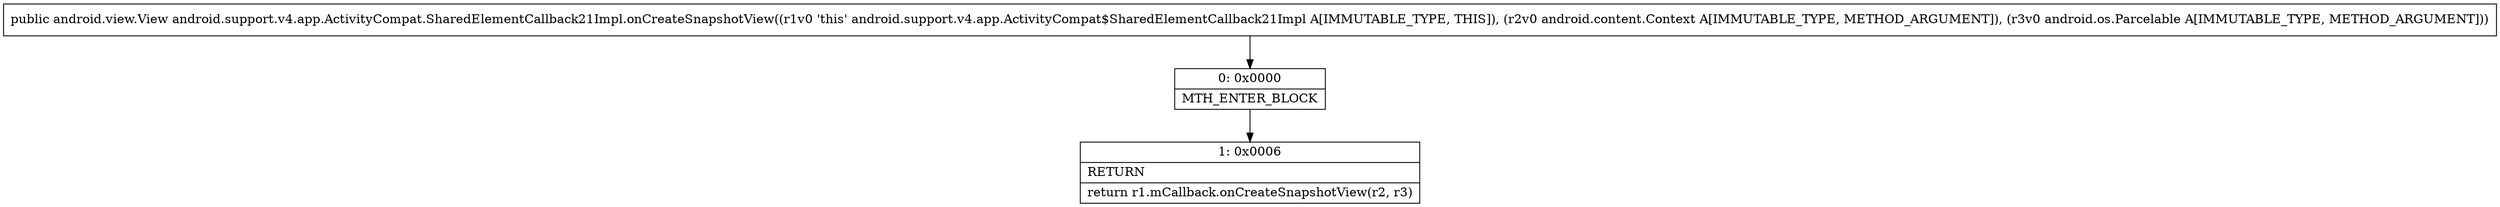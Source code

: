 digraph "CFG forandroid.support.v4.app.ActivityCompat.SharedElementCallback21Impl.onCreateSnapshotView(Landroid\/content\/Context;Landroid\/os\/Parcelable;)Landroid\/view\/View;" {
Node_0 [shape=record,label="{0\:\ 0x0000|MTH_ENTER_BLOCK\l}"];
Node_1 [shape=record,label="{1\:\ 0x0006|RETURN\l|return r1.mCallback.onCreateSnapshotView(r2, r3)\l}"];
MethodNode[shape=record,label="{public android.view.View android.support.v4.app.ActivityCompat.SharedElementCallback21Impl.onCreateSnapshotView((r1v0 'this' android.support.v4.app.ActivityCompat$SharedElementCallback21Impl A[IMMUTABLE_TYPE, THIS]), (r2v0 android.content.Context A[IMMUTABLE_TYPE, METHOD_ARGUMENT]), (r3v0 android.os.Parcelable A[IMMUTABLE_TYPE, METHOD_ARGUMENT])) }"];
MethodNode -> Node_0;
Node_0 -> Node_1;
}

